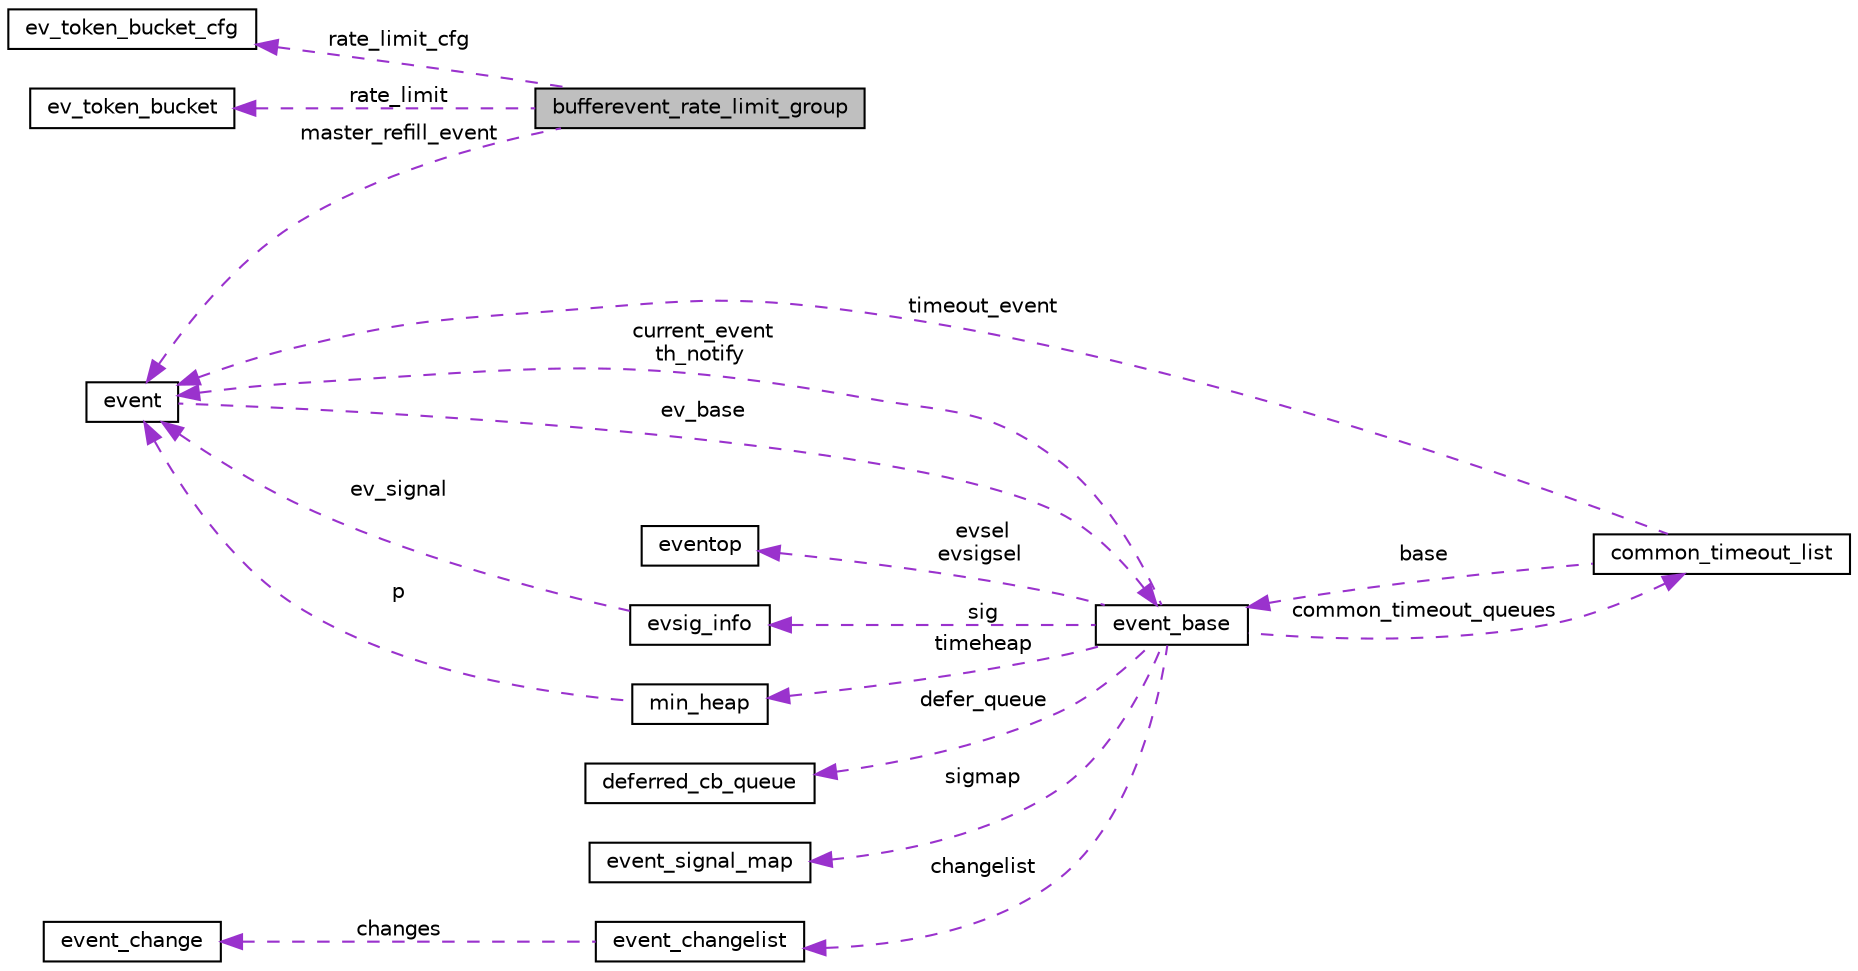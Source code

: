 digraph G
{
  edge [fontname="Helvetica",fontsize="10",labelfontname="Helvetica",labelfontsize="10"];
  node [fontname="Helvetica",fontsize="10",shape=record];
  rankdir="LR";
  Node1 [label="bufferevent_rate_limit_group",height=0.2,width=0.4,color="black", fillcolor="grey75", style="filled" fontcolor="black"];
  Node2 -> Node1 [dir="back",color="darkorchid3",fontsize="10",style="dashed",label=" master_refill_event" ,fontname="Helvetica"];
  Node2 [label="event",height=0.2,width=0.4,color="black", fillcolor="white", style="filled",URL="$structevent.html"];
  Node3 -> Node2 [dir="back",color="darkorchid3",fontsize="10",style="dashed",label=" ev_base" ,fontname="Helvetica"];
  Node3 [label="event_base",height=0.2,width=0.4,color="black", fillcolor="white", style="filled",URL="$structevent__base.html"];
  Node4 -> Node3 [dir="back",color="darkorchid3",fontsize="10",style="dashed",label=" evsel\nevsigsel" ,fontname="Helvetica"];
  Node4 [label="eventop",height=0.2,width=0.4,color="black", fillcolor="white", style="filled",URL="$structeventop.html"];
  Node5 -> Node3 [dir="back",color="darkorchid3",fontsize="10",style="dashed",label=" sig" ,fontname="Helvetica"];
  Node5 [label="evsig_info",height=0.2,width=0.4,color="black", fillcolor="white", style="filled",URL="$structevsig__info.html"];
  Node2 -> Node5 [dir="back",color="darkorchid3",fontsize="10",style="dashed",label=" ev_signal" ,fontname="Helvetica"];
  Node6 -> Node3 [dir="back",color="darkorchid3",fontsize="10",style="dashed",label=" timeheap" ,fontname="Helvetica"];
  Node6 [label="min_heap",height=0.2,width=0.4,color="black", fillcolor="white", style="filled",URL="$structmin__heap.html"];
  Node2 -> Node6 [dir="back",color="darkorchid3",fontsize="10",style="dashed",label=" p" ,fontname="Helvetica"];
  Node7 -> Node3 [dir="back",color="darkorchid3",fontsize="10",style="dashed",label=" defer_queue" ,fontname="Helvetica"];
  Node7 [label="deferred_cb_queue",height=0.2,width=0.4,color="black", fillcolor="white", style="filled",URL="$structdeferred__cb__queue.html"];
  Node2 -> Node3 [dir="back",color="darkorchid3",fontsize="10",style="dashed",label=" current_event\nth_notify" ,fontname="Helvetica"];
  Node8 -> Node3 [dir="back",color="darkorchid3",fontsize="10",style="dashed",label=" common_timeout_queues" ,fontname="Helvetica"];
  Node8 [label="common_timeout_list",height=0.2,width=0.4,color="black", fillcolor="white", style="filled",URL="$structcommon__timeout__list.html"];
  Node2 -> Node8 [dir="back",color="darkorchid3",fontsize="10",style="dashed",label=" timeout_event" ,fontname="Helvetica"];
  Node3 -> Node8 [dir="back",color="darkorchid3",fontsize="10",style="dashed",label=" base" ,fontname="Helvetica"];
  Node9 -> Node3 [dir="back",color="darkorchid3",fontsize="10",style="dashed",label=" sigmap" ,fontname="Helvetica"];
  Node9 [label="event_signal_map",height=0.2,width=0.4,color="black", fillcolor="white", style="filled",URL="$structevent__signal__map.html"];
  Node10 -> Node3 [dir="back",color="darkorchid3",fontsize="10",style="dashed",label=" changelist" ,fontname="Helvetica"];
  Node10 [label="event_changelist",height=0.2,width=0.4,color="black", fillcolor="white", style="filled",URL="$structevent__changelist.html"];
  Node11 -> Node10 [dir="back",color="darkorchid3",fontsize="10",style="dashed",label=" changes" ,fontname="Helvetica"];
  Node11 [label="event_change",height=0.2,width=0.4,color="black", fillcolor="white", style="filled",URL="$structevent__change.html"];
  Node12 -> Node1 [dir="back",color="darkorchid3",fontsize="10",style="dashed",label=" rate_limit_cfg" ,fontname="Helvetica"];
  Node12 [label="ev_token_bucket_cfg",height=0.2,width=0.4,color="black", fillcolor="white", style="filled",URL="$structev__token__bucket__cfg.html"];
  Node13 -> Node1 [dir="back",color="darkorchid3",fontsize="10",style="dashed",label=" rate_limit" ,fontname="Helvetica"];
  Node13 [label="ev_token_bucket",height=0.2,width=0.4,color="black", fillcolor="white", style="filled",URL="$structev__token__bucket.html"];
}
